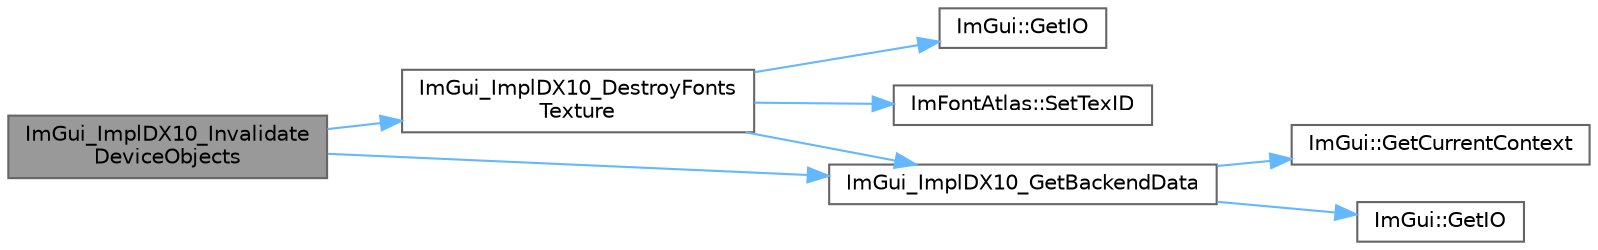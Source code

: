 digraph "ImGui_ImplDX10_InvalidateDeviceObjects"
{
 // LATEX_PDF_SIZE
  bgcolor="transparent";
  edge [fontname=Helvetica,fontsize=10,labelfontname=Helvetica,labelfontsize=10];
  node [fontname=Helvetica,fontsize=10,shape=box,height=0.2,width=0.4];
  rankdir="LR";
  Node1 [id="Node000001",label="ImGui_ImplDX10_Invalidate\lDeviceObjects",height=0.2,width=0.4,color="gray40", fillcolor="grey60", style="filled", fontcolor="black",tooltip=" "];
  Node1 -> Node2 [id="edge8_Node000001_Node000002",color="steelblue1",style="solid",tooltip=" "];
  Node2 [id="Node000002",label="ImGui_ImplDX10_DestroyFonts\lTexture",height=0.2,width=0.4,color="grey40", fillcolor="white", style="filled",URL="$imgui__impl__dx10_8cpp.html#a140c9ad558d82bb07c77466a017a5981",tooltip=" "];
  Node2 -> Node3 [id="edge9_Node000002_Node000003",color="steelblue1",style="solid",tooltip=" "];
  Node3 [id="Node000003",label="ImGui::GetIO",height=0.2,width=0.4,color="grey40", fillcolor="white", style="filled",URL="$namespace_im_gui.html#a3179e560812f878f3961ce803a5d9302",tooltip=" "];
  Node2 -> Node4 [id="edge10_Node000002_Node000004",color="steelblue1",style="solid",tooltip=" "];
  Node4 [id="Node000004",label="ImGui_ImplDX10_GetBackendData",height=0.2,width=0.4,color="grey40", fillcolor="white", style="filled",URL="$imgui__impl__dx10_8cpp.html#aa8a0a9bacaf4fa01778b724194bb0d77",tooltip=" "];
  Node4 -> Node5 [id="edge11_Node000004_Node000005",color="steelblue1",style="solid",tooltip=" "];
  Node5 [id="Node000005",label="ImGui::GetCurrentContext",height=0.2,width=0.4,color="grey40", fillcolor="white", style="filled",URL="$namespace_im_gui.html#af557a6de5538099a0f6047eb994bbf42",tooltip=" "];
  Node4 -> Node6 [id="edge12_Node000004_Node000006",color="steelblue1",style="solid",tooltip=" "];
  Node6 [id="Node000006",label="ImGui::GetIO",height=0.2,width=0.4,color="grey40", fillcolor="white", style="filled",URL="$namespace_im_gui.html#a7dea7d0530868f078324f14a308f0c3c",tooltip=" "];
  Node2 -> Node7 [id="edge13_Node000002_Node000007",color="steelblue1",style="solid",tooltip=" "];
  Node7 [id="Node000007",label="ImFontAtlas::SetTexID",height=0.2,width=0.4,color="grey40", fillcolor="white", style="filled",URL="$struct_im_font_atlas.html#a96ffd1956c11dac4f79b43c095828445",tooltip=" "];
  Node1 -> Node4 [id="edge14_Node000001_Node000004",color="steelblue1",style="solid",tooltip=" "];
}
